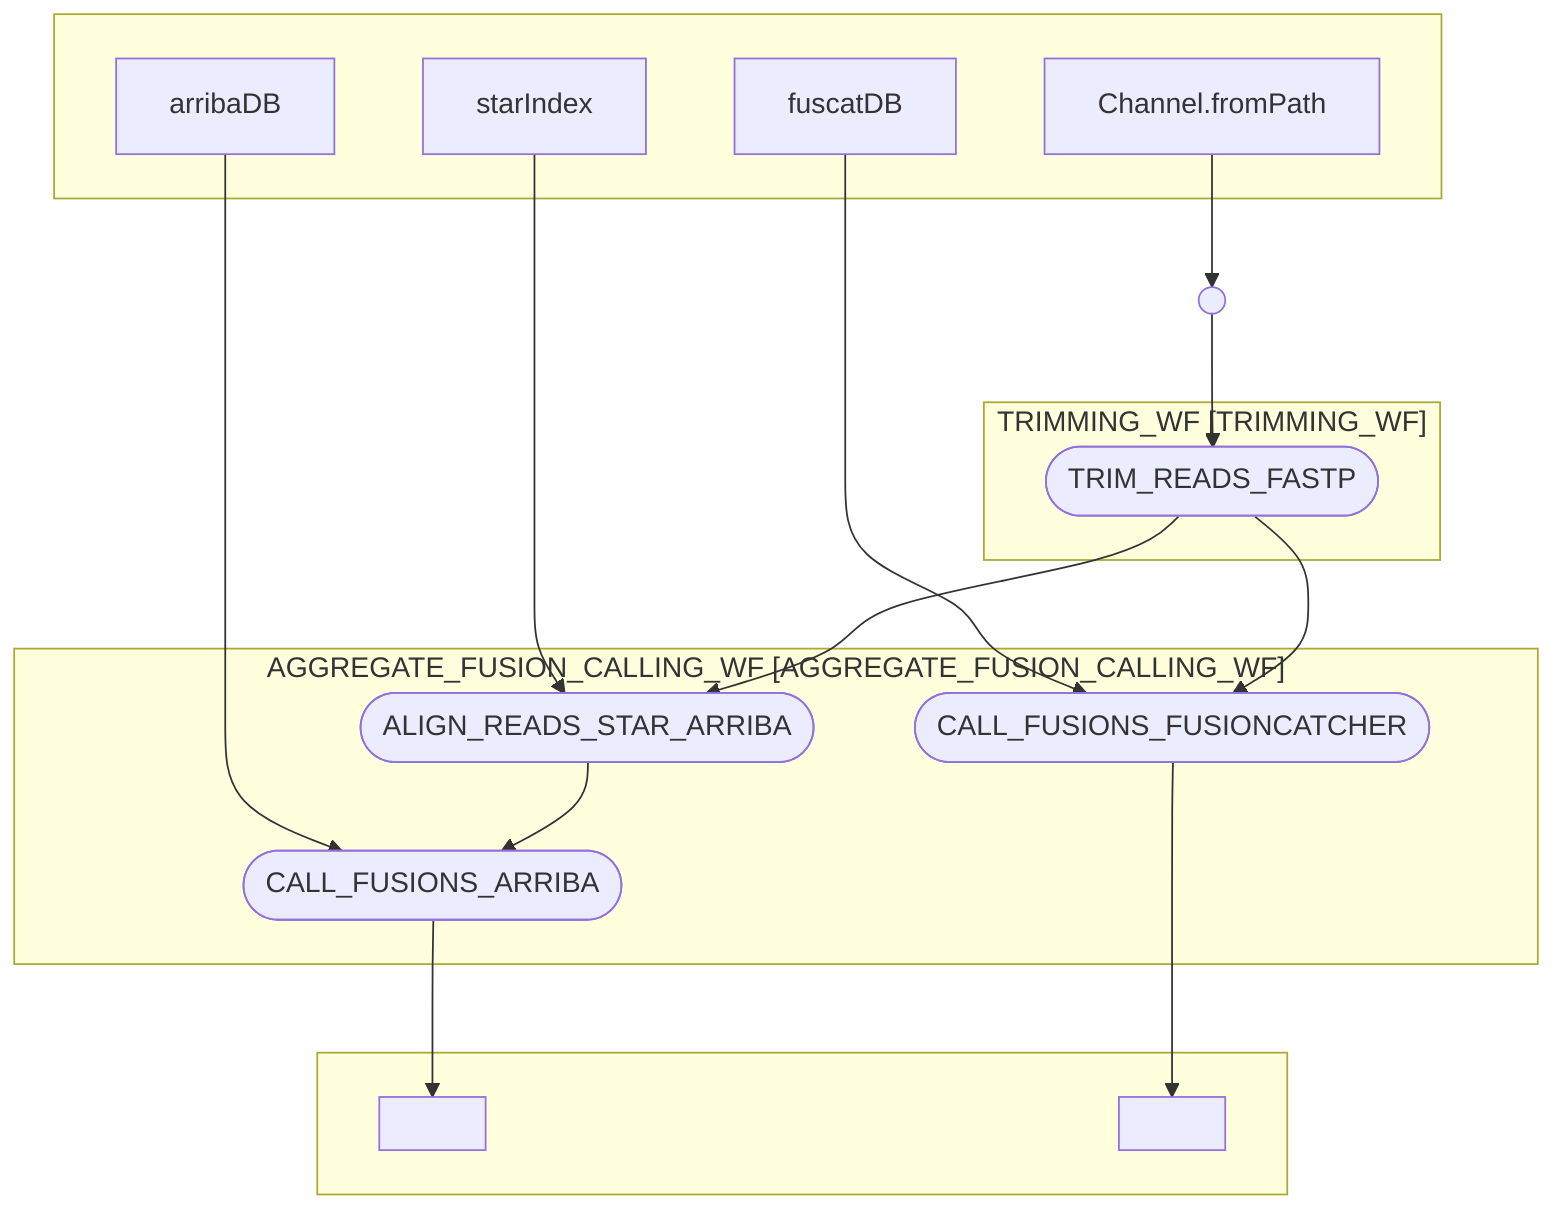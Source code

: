 flowchart TB
    subgraph " "
    v4["Channel.fromPath"]
    v18["starIndex"]
    v20["arribaDB"]
    v23["fuscatDB"]
    end
    subgraph "TRIMMING_WF [TRIMMING_WF]"
    v17(["TRIM_READS_FASTP"])
    end
    subgraph "AGGREGATE_FUSION_CALLING_WF [AGGREGATE_FUSION_CALLING_WF]"
    v19(["ALIGN_READS_STAR_ARRIBA"])
    v21(["CALL_FUSIONS_ARRIBA"])
    v24(["CALL_FUSIONS_FUSIONCATCHER"])
    end
    subgraph " "
    v22[" "]
    v25[" "]
    end
    v5(( ))
    v4 --> v5
    v5 --> v17
    v17 --> v19
    v17 --> v24
    v18 --> v19
    v19 --> v21
    v20 --> v21
    v21 --> v22
    v23 --> v24
    v24 --> v25